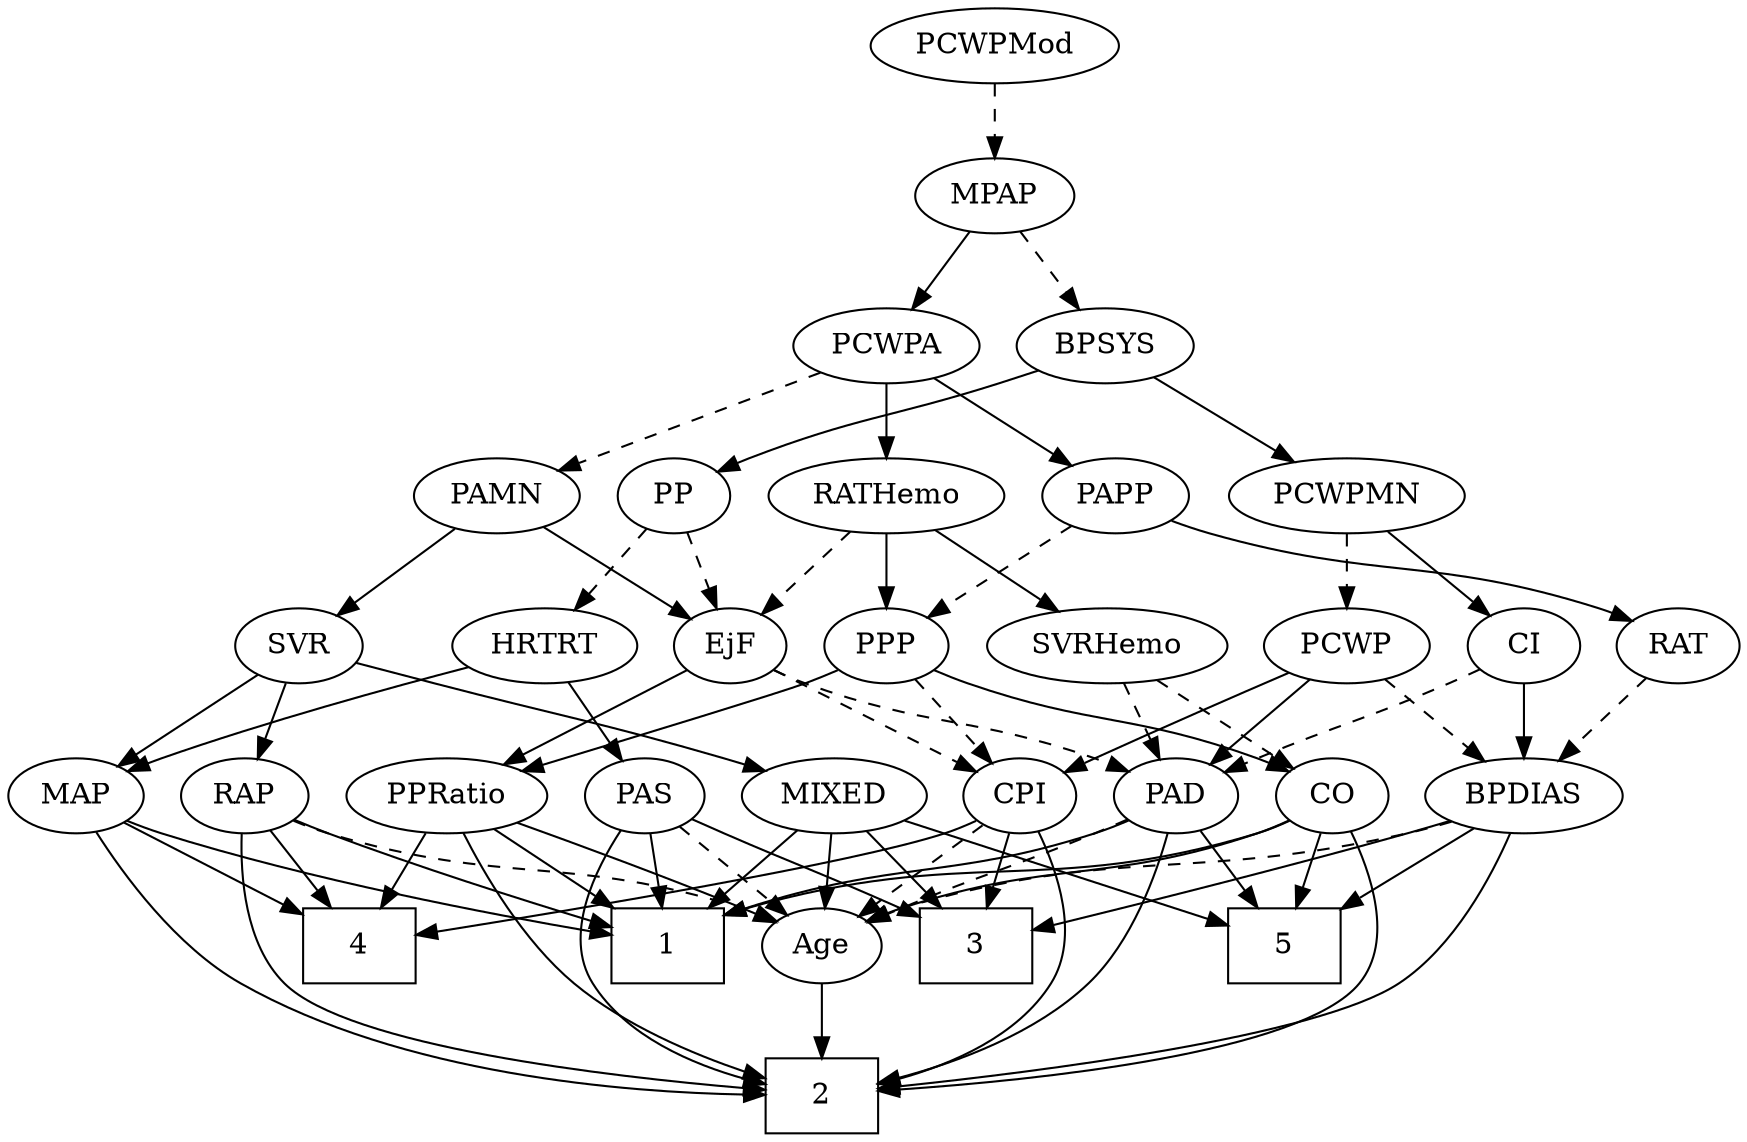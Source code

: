 strict digraph {
	graph [bb="0,0,781.84,540"];
	node [label="\N"];
	1	[height=0.5,
		pos="285.55,90",
		shape=box,
		width=0.75];
	2	[height=0.5,
		pos="357.55,18",
		shape=box,
		width=0.75];
	3	[height=0.5,
		pos="429.55,90",
		shape=box,
		width=0.75];
	4	[height=0.5,
		pos="137.55,90",
		shape=box,
		width=0.75];
	5	[height=0.5,
		pos="577.55,90",
		shape=box,
		width=0.75];
	Age	[height=0.5,
		pos="357.55,90",
		width=0.75];
	Age -> 2	[pos="e,357.55,36.104 357.55,71.697 357.55,63.983 357.55,54.712 357.55,46.112",
		style=solid];
	EjF	[height=0.5,
		pos="332.55,234",
		width=0.75];
	PAD	[height=0.5,
		pos="521.55,162",
		width=0.79437];
	EjF -> PAD	[pos="e,499.22,173.51 353.66,222.44 358.49,220.19 363.65,217.91 368.55,216 418.44,196.52 433.46,198.97 483.55,180 485.63,179.21 487.77,\
178.36 489.91,177.48",
		style=dashed];
	CPI	[height=0.5,
		pos="447.55,162",
		width=0.75];
	EjF -> CPI	[pos="e,428.24,174.75 351.8,221.28 370.29,210.03 398.44,192.89 419.44,180.11",
		style=dashed];
	PPRatio	[height=0.5,
		pos="192.55,162",
		width=1.1013];
	EjF -> PPRatio	[pos="e,218.42,175.94 311.59,222.52 289.44,211.45 254.13,193.79 227.71,180.58",
		style=solid];
	RAP	[height=0.5,
		pos="106.55,162",
		width=0.77632];
	RAP -> 1	[pos="e,258.36,100.48 128.34,150.66 133.31,148.4 138.59,146.06 143.55,144 178.87,129.32 219.86,114.22 248.7,103.91",
		style=solid];
	RAP -> 2	[pos="e,330.27,20.446 99.61,144.52 92.592,124.95 84.937,92.402 101.55,72 128.69,38.659 255.86,25.64 320.15,21.123",
		style=solid];
	RAP -> 4	[pos="e,129.82,108.45 113.89,144.41 117.42,136.45 121.73,126.72 125.7,117.76",
		style=solid];
	RAP -> Age	[pos="e,336.96,101.76 127.73,150.25 132.82,147.95 138.3,145.71 143.55,144 220.29,118.98 244.94,133.42 321.55,108 323.47,107.36 325.42,\
106.65 327.37,105.89",
		style=dashed];
	MIXED	[height=0.5,
		pos="362.55,162",
		width=1.1193];
	MIXED -> 1	[pos="e,304.48,108.21 345.46,145.46 335.69,136.58 323.22,125.25 312.2,115.23",
		style=solid];
	MIXED -> 3	[pos="e,413,108.29 377.75,145.12 386.04,136.46 396.48,125.55 405.81,115.8",
		style=solid];
	MIXED -> 5	[pos="e,550.45,99.423 393.35,150.18 399.38,148.1 405.65,145.96 411.55,144 455.77,129.27 506.88,113.08 540.58,102.51",
		style=solid];
	MIXED -> Age	[pos="e,358.77,108.1 361.31,143.7 360.76,135.98 360.1,126.71 359.48,118.11",
		style=solid];
	MPAP	[height=0.5,
		pos="452.55,450",
		width=0.97491];
	BPSYS	[height=0.5,
		pos="501.55,378",
		width=1.0471];
	MPAP -> BPSYS	[pos="e,489.9,395.63 463.91,432.76 469.89,424.23 477.34,413.58 484.03,404.02",
		style=dashed];
	PCWPA	[height=0.5,
		pos="404.55,378",
		width=1.1555];
	MPAP -> PCWPA	[pos="e,415.95,395.63 441.41,432.76 435.56,424.23 428.26,413.58 421.7,404.02",
		style=solid];
	PCWPMN	[height=0.5,
		pos="603.55,306",
		width=1.3902];
	BPSYS -> PCWPMN	[pos="e,581.17,322.36 522.19,362.83 536.63,352.92 556.17,339.51 572.49,328.31",
		style=solid];
	PP	[height=0.5,
		pos="310.55,306",
		width=0.75];
	BPSYS -> PP	[pos="e,331.68,317.5 472.89,366.23 467.16,364.13 461.17,361.97 455.55,360 407.39,343.15 393.92,342.93 346.55,324 344.72,323.27 342.85,\
322.49 340.97,321.68",
		style=solid];
	PAD -> 1	[pos="e,312.8,104.64 499.74,150.34 494.52,148.04 488.9,145.77 483.55,144 416.54,121.82 393.32,131.01 322.62,107.95",
		style=solid];
	PAD -> 2	[pos="e,384.75,24.162 518.34,144.09 513.79,124.4 503.68,92.023 483.55,72 459.2,47.779 422.11,34.005 394.47,26.607",
		style=solid];
	PAD -> 5	[pos="e,563.58,108.46 533.98,145.46 540.82,136.91 549.49,126.07 557.29,116.32",
		style=solid];
	PAD -> Age	[pos="e,378.77,101.28 499.11,150.78 494.01,148.51 488.61,146.14 483.55,144 443.88,127.2 433.04,125.21 393.55,108 391.74,107.21 389.89,\
106.39 388.03,105.55",
		style=dashed];
	CO	[height=0.5,
		pos="595.55,162",
		width=0.75];
	CO -> 1	[pos="e,312.74,104.84 575.02,150.05 570.06,147.76 564.7,145.57 559.55,144 460.31,113.77 425.97,137.63 322.62,107.8",
		style=solid];
	CO -> 2	[pos="e,384.82,20.446 605.81,144.99 616.82,125.59 630.57,92.904 613.55,72 586.4,38.659 459.23,25.64 394.95,21.123",
		style=solid];
	CO -> 5	[pos="e,581.99,108.28 591.19,144.05 589.19,136.26 586.76,126.82 584.51,118.08",
		style=solid];
	CO -> Age	[pos="e,378.15,101.71 574.94,150.29 569.99,147.99 564.65,145.73 559.55,144 488.06,119.73 465.03,132.27 393.55,108 391.63,107.35 389.69,\
106.63 387.74,105.85",
		style=solid];
	PAS	[height=0.5,
		pos="277.55,162",
		width=0.75];
	PAS -> 1	[pos="e,283.59,108.1 279.52,143.7 280.41,135.98 281.47,126.71 282.45,118.11",
		style=solid];
	PAS -> 2	[pos="e,330.35,23.922 265.49,145.86 252.31,127.32 234.9,95.508 249.55,72 264.98,47.229 295.75,33.709 320.51,26.537",
		style=solid];
	PAS -> 3	[pos="e,402.45,103.86 298.84,150.87 303.67,148.59 308.78,146.2 313.55,144 346.33,128.89 356.63,124.89 393.14,108.15",
		style=solid];
	PAS -> Age	[pos="e,341.77,104.8 293.35,147.17 304.97,137.01 320.94,123.03 334.05,111.56",
		style=dashed];
	PAMN	[height=0.5,
		pos="229.55,306",
		width=1.011];
	PAMN -> EjF	[pos="e,314.15,247.5 250.39,290.83 266.31,280.02 288.37,265.02 305.63,253.3",
		style=solid];
	SVR	[height=0.5,
		pos="134.55,234",
		width=0.77632];
	PAMN -> SVR	[pos="e,152.28,248.07 209.86,290.5 195.56,279.95 176.05,265.58 160.47,254.1",
		style=solid];
	RATHemo	[height=0.5,
		pos="404.55,306",
		width=1.3721];
	RATHemo -> EjF	[pos="e,347.2,249.25 387.85,288.76 377.95,279.14 365.3,266.84 354.59,256.43",
		style=dashed];
	SVRHemo	[height=0.5,
		pos="499.55,234",
		width=1.3902];
	RATHemo -> SVRHemo	[pos="e,478.52,250.49 425.63,289.46 438.79,279.77 455.92,267.15 470.37,256.5",
		style=solid];
	PPP	[height=0.5,
		pos="404.55,234",
		width=0.75];
	RATHemo -> PPP	[pos="e,404.55,252.1 404.55,287.7 404.55,279.98 404.55,270.71 404.55,262.11",
		style=solid];
	CPI -> 2	[pos="e,384.75,23.922 457.25,144.98 467.28,126.15 479.64,94.61 465.55,72 450.11,47.229 419.34,33.709 394.58,26.537",
		style=solid];
	CPI -> 3	[pos="e,433.99,108.28 443.19,144.05 441.19,136.26 438.76,126.82 436.51,118.08",
		style=solid];
	CPI -> 4	[pos="e,164.98,95.41 426.97,150.2 422.01,147.91 416.67,145.68 411.55,144 368.03,129.77 239.45,107.67 175.11,97.069",
		style=solid];
	CPI -> Age	[pos="e,374.4,104.11 430.62,147.83 417.04,137.27 397.79,122.3 382.46,110.37",
		style=dashed];
	RAT	[height=0.5,
		pos="754.55,234",
		width=0.75827];
	BPDIAS	[height=0.5,
		pos="682.55,162",
		width=1.1735];
	RAT -> BPDIAS	[pos="e,698.7,178.7 739.63,218.5 729.92,209.06 717.06,196.56 706,185.81",
		style=dashed];
	SVR -> RAP	[pos="e,113.33,179.96 127.91,216.41 124.68,208.34 120.72,198.43 117.09,189.35",
		style=solid];
	SVR -> MIXED	[pos="e,332.04,173.83 159.86,225.9 194.63,216.06 259.09,197.5 313.55,180 316.45,179.07 319.45,178.08 322.46,177.08",
		style=solid];
	MAP	[height=0.5,
		pos="30.547,162",
		width=0.84854];
	SVR -> MAP	[pos="e,50.038,176.12 115.95,220.49 99.987,209.74 76.734,194.09 58.52,181.83",
		style=solid];
	PCWPMod	[height=0.5,
		pos="452.55,522",
		width=1.4443];
	PCWPMod -> MPAP	[pos="e,452.55,468.1 452.55,503.7 452.55,495.98 452.55,486.71 452.55,478.11",
		style=dashed];
	PCWPA -> PAMN	[pos="e,257.07,318.01 374.86,365.13 344.99,353.18 298.85,334.72 266.6,321.82",
		style=dashed];
	PCWPA -> RATHemo	[pos="e,404.55,324.1 404.55,359.7 404.55,351.98 404.55,342.71 404.55,334.11",
		style=solid];
	PAPP	[height=0.5,
		pos="503.55,306",
		width=0.88464];
	PCWPA -> PAPP	[pos="e,484.26,320.64 425.54,362.15 440.2,351.79 459.91,337.86 475.85,326.58",
		style=solid];
	PCWP	[height=0.5,
		pos="602.55,234",
		width=0.97491];
	PCWPMN -> PCWP	[pos="e,602.79,252.1 603.3,287.7 603.19,279.98 603.06,270.71 602.93,262.11",
		style=dashed];
	CI	[height=0.5,
		pos="682.55,234",
		width=0.75];
	PCWPMN -> CI	[pos="e,666.83,248.93 621.47,289.12 632.68,279.19 647.22,266.3 659.3,255.6",
		style=solid];
	SVRHemo -> PAD	[pos="e,516.27,179.79 504.87,216.05 507.39,208.06 510.44,198.33 513.25,189.4",
		style=dashed];
	SVRHemo -> CO	[pos="e,577.84,175.91 520.85,217.46 535.17,207.03 554.13,193.2 569.36,182.09",
		style=dashed];
	BPDIAS -> 2	[pos="e,384.57,21.366 677.61,143.94 670.75,123.47 656.32,89.713 631.55,72 594.03,45.171 460.75,28.932 394.91,22.372",
		style=solid];
	BPDIAS -> 3	[pos="e,456.82,97.557 650.82,150.07 644.46,147.98 637.81,145.86 631.55,144 574.36,126.99 507.23,109.95 466.57,99.944",
		style=solid];
	BPDIAS -> 5	[pos="e,603.35,108.2 660.79,146.5 646.7,137.1 628.05,124.67 611.97,113.95",
		style=solid];
	BPDIAS -> Age	[pos="e,378.08,101.95 651.51,149.71 644.97,147.6 638.08,145.57 631.55,144 527.53,118.99 495.89,139.17 393.55,108 391.61,107.41 389.65,\
106.73 387.69,106",
		style=dashed];
	MAP -> 1	[pos="e,258.53,96.086 53.803,150.09 58.926,147.91 64.369,145.75 69.547,144 131.18,123.17 205.25,106.8 248.69,98.045",
		style=solid];
	MAP -> 2	[pos="e,330.23,21.675 36.691,144.28 45.112,123.83 62.257,89.751 88.547,72 125.92,46.769 255.3,29.856 320.04,22.767",
		style=solid];
	MAP -> 4	[pos="e,111.19,108.24 50.173,148.16 64.764,138.62 85.065,125.33 102.43,113.98",
		style=solid];
	PP -> EjF	[pos="e,327.27,251.79 315.87,288.05 318.39,280.06 321.44,270.33 324.25,261.4",
		style=dashed];
	HRTRT	[height=0.5,
		pos="247.55,234",
		width=1.1013];
	PP -> HRTRT	[pos="e,262.21,251.29 297.19,290.15 289.01,281.07 278.37,269.24 269.03,258.87",
		style=dashed];
	PPP -> CO	[pos="e,574.45,173.6 425.64,222.4 430.48,220.15 435.65,217.89 440.55,216 492.11,196.15 507.98,199.85 559.55,180 561.39,179.29 563.26,178.53 \
565.14,177.74",
		style=solid];
	PPP -> CPI	[pos="e,437.83,178.82 414.3,217.12 419.69,208.34 426.5,197.26 432.55,187.42",
		style=dashed];
	PPP -> PPRatio	[pos="e,222.78,173.79 383.48,222.34 378.64,220.09 373.47,217.84 368.55,216 313.61,195.4 297.51,197.62 241.55,180 238.59,179.07 235.55,\
178.08 232.49,177.07",
		style=solid];
	PPRatio -> 1	[pos="e,262.91,108.04 212.27,146.15 224.55,136.92 240.6,124.83 254.55,114.33",
		style=solid];
	PPRatio -> 2	[pos="e,330.07,25.933 197.89,144.16 204.88,124.54 218.85,92.24 240.55,72 263.05,51.008 295.28,37.248 320.22,29.022",
		style=solid];
	PPRatio -> 4	[pos="e,151,108.12 179.79,144.76 173.12,136.27 164.79,125.68 157.31,116.15",
		style=solid];
	PPRatio -> Age	[pos="e,336.31,101.25 221.42,149.63 247.68,139.17 287.43,123.05 321.55,108 323.35,107.2 325.2,106.38 327.06,105.53",
		style=solid];
	PCWP -> PAD	[pos="e,537.87,177.11 585.37,218.15 573.76,208.12 558.26,194.73 545.45,183.65",
		style=solid];
	PCWP -> CPI	[pos="e,468.83,173.15 576.47,221.59 552.31,210.96 515.41,194.62 483.55,180 481.76,179.18 479.92,178.33 478.07,177.47",
		style=solid];
	PCWP -> BPDIAS	[pos="e,664.77,178.55 619.51,218.15 630.42,208.61 644.8,196.03 657.07,185.29",
		style=dashed];
	CI -> PAD	[pos="e,544.01,173.17 661.31,222.76 656.47,220.49 651.35,218.13 646.55,216 608.28,199.06 597.98,196.55 559.55,180 557.5,179.12 555.39,\
178.2 553.27,177.27",
		style=dashed];
	CI -> BPDIAS	[pos="e,682.55,180.1 682.55,215.7 682.55,207.98 682.55,198.71 682.55,190.11",
		style=solid];
	PAPP -> RAT	[pos="e,733.57,245.92 527.55,294.16 533.06,291.92 538.95,289.72 544.55,288 620.03,264.77 643.65,277.04 718.55,252 720.42,251.38 722.31,\
250.68 724.21,249.94",
		style=solid];
	PAPP -> PPP	[pos="e,422.58,247.75 484.46,291.5 469.24,280.74 447.77,265.56 430.91,253.64",
		style=dashed];
	HRTRT -> PAS	[pos="e,270.35,179.79 254.81,216.05 258.27,207.97 262.5,198.12 266.36,189.11",
		style=solid];
	HRTRT -> MAP	[pos="e,53.87,173.72 214.02,224.33 177.94,214.69 119.07,198.09 69.547,180 67.462,179.24 65.328,178.42 63.186,177.57",
		style=solid];
}

